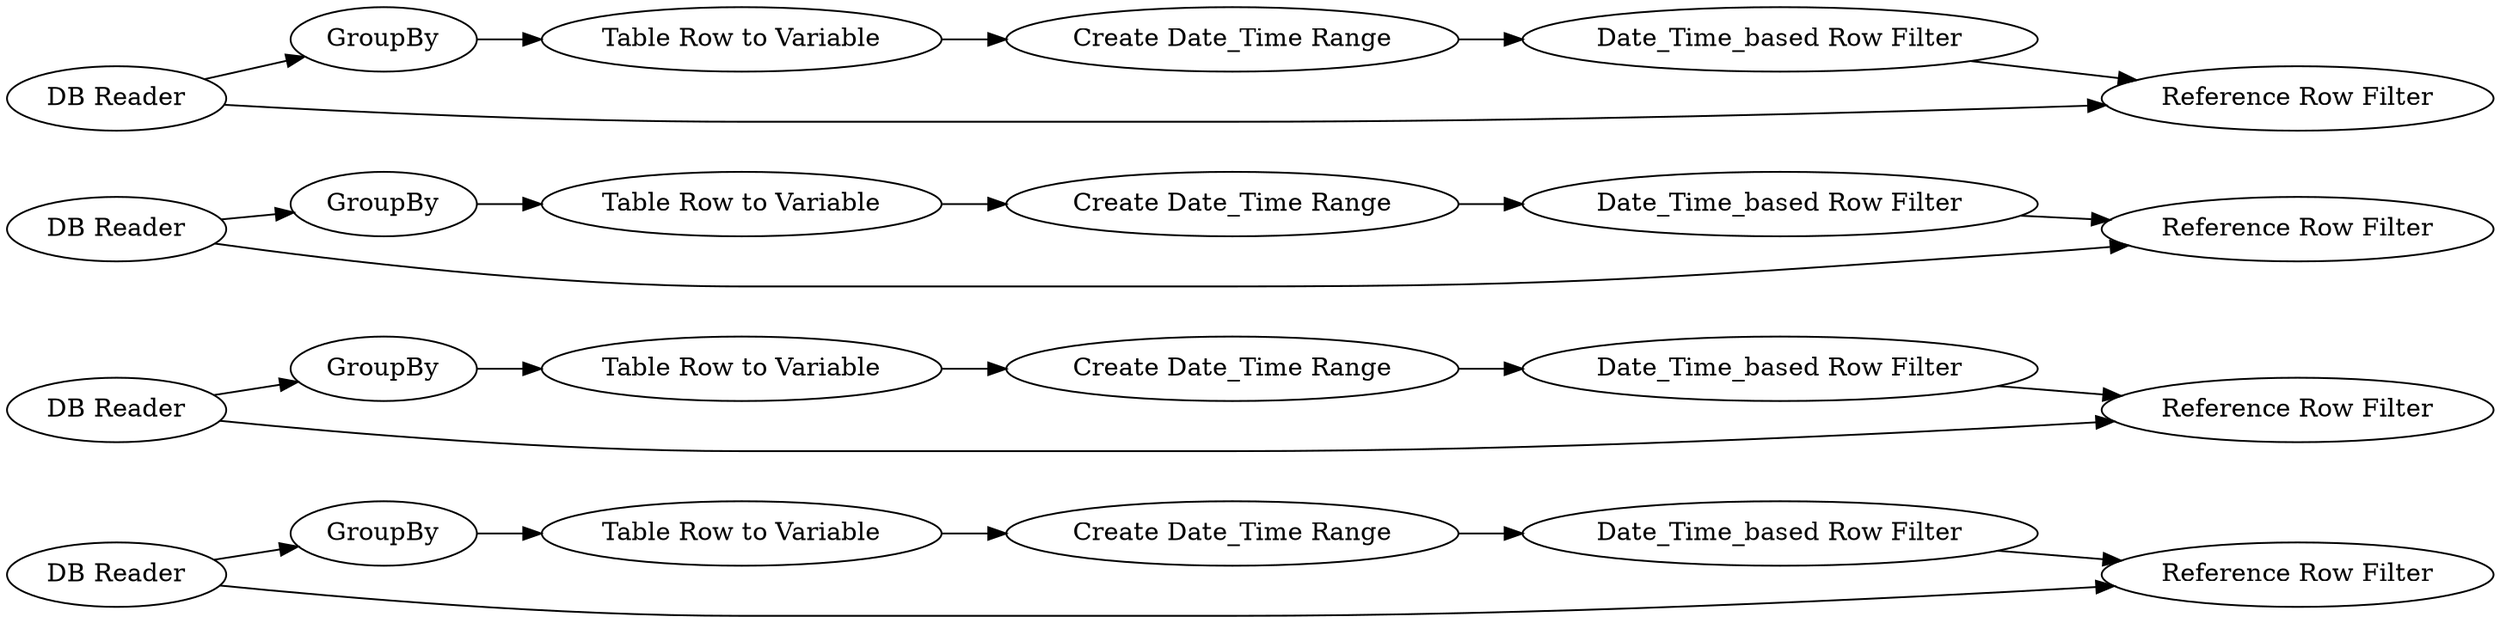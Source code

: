 digraph {
	129 [label="DB Reader"]
	130 [label="Create Date_Time Range"]
	131 [label=GroupBy]
	132 [label="Table Row to Variable"]
	134 [label="Date_Time_based Row Filter"]
	135 [label="Reference Row Filter"]
	136 [label="DB Reader"]
	137 [label="DB Reader"]
	138 [label=GroupBy]
	139 [label="Table Row to Variable"]
	140 [label="Create Date_Time Range"]
	141 [label="Date_Time_based Row Filter"]
	142 [label="Reference Row Filter"]
	143 [label=GroupBy]
	144 [label="Table Row to Variable"]
	145 [label="Create Date_Time Range"]
	146 [label="Date_Time_based Row Filter"]
	147 [label="Reference Row Filter"]
	149 [label="DB Reader"]
	150 [label=GroupBy]
	151 [label="Table Row to Variable"]
	152 [label="Create Date_Time Range"]
	153 [label="Date_Time_based Row Filter"]
	154 [label="Reference Row Filter"]
	129 -> 131
	129 -> 135
	130 -> 134
	131 -> 132
	132 -> 130
	134 -> 135
	136 -> 138
	136 -> 142
	137 -> 143
	137 -> 147
	138 -> 139
	139 -> 140
	140 -> 141
	141 -> 142
	143 -> 144
	144 -> 145
	145 -> 146
	146 -> 147
	149 -> 150
	149 -> 154
	150 -> 151
	151 -> 152
	152 -> 153
	153 -> 154
	rankdir=LR
}
